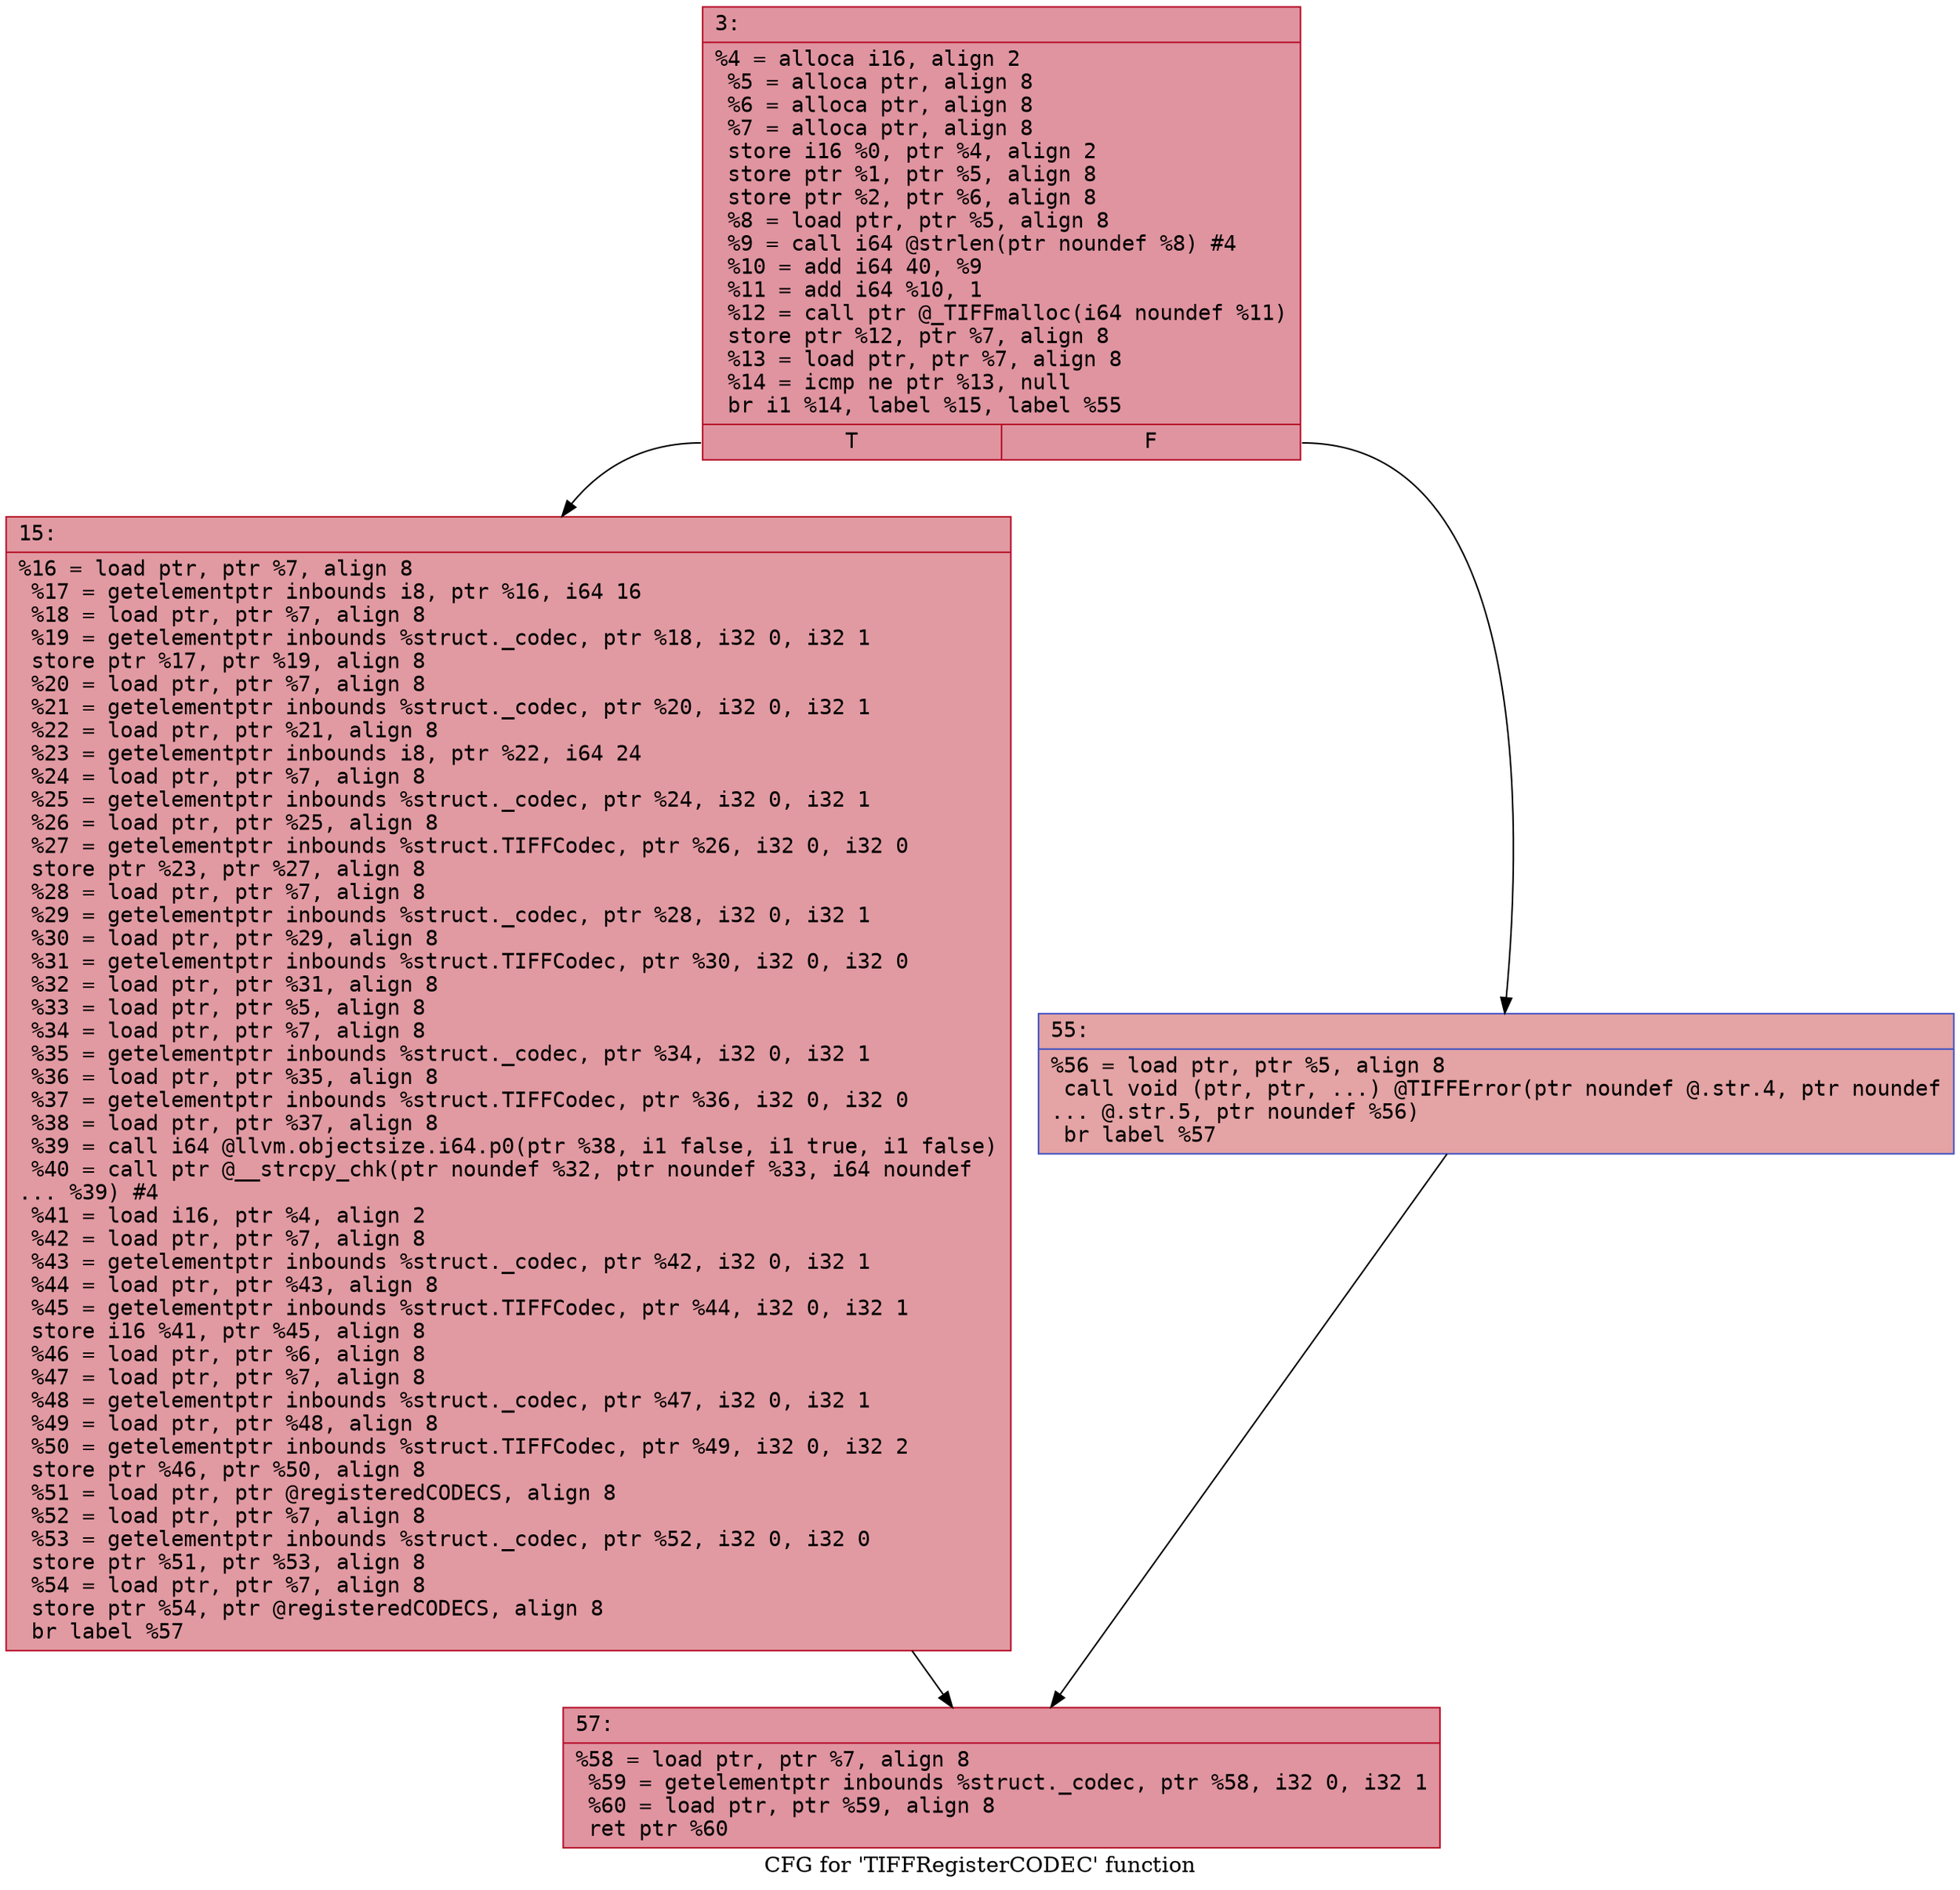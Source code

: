 digraph "CFG for 'TIFFRegisterCODEC' function" {
	label="CFG for 'TIFFRegisterCODEC' function";

	Node0x6000007daf80 [shape=record,color="#b70d28ff", style=filled, fillcolor="#b70d2870" fontname="Courier",label="{3:\l|  %4 = alloca i16, align 2\l  %5 = alloca ptr, align 8\l  %6 = alloca ptr, align 8\l  %7 = alloca ptr, align 8\l  store i16 %0, ptr %4, align 2\l  store ptr %1, ptr %5, align 8\l  store ptr %2, ptr %6, align 8\l  %8 = load ptr, ptr %5, align 8\l  %9 = call i64 @strlen(ptr noundef %8) #4\l  %10 = add i64 40, %9\l  %11 = add i64 %10, 1\l  %12 = call ptr @_TIFFmalloc(i64 noundef %11)\l  store ptr %12, ptr %7, align 8\l  %13 = load ptr, ptr %7, align 8\l  %14 = icmp ne ptr %13, null\l  br i1 %14, label %15, label %55\l|{<s0>T|<s1>F}}"];
	Node0x6000007daf80:s0 -> Node0x6000007dafd0[tooltip="3 -> 15\nProbability 62.50%" ];
	Node0x6000007daf80:s1 -> Node0x6000007db020[tooltip="3 -> 55\nProbability 37.50%" ];
	Node0x6000007dafd0 [shape=record,color="#b70d28ff", style=filled, fillcolor="#bb1b2c70" fontname="Courier",label="{15:\l|  %16 = load ptr, ptr %7, align 8\l  %17 = getelementptr inbounds i8, ptr %16, i64 16\l  %18 = load ptr, ptr %7, align 8\l  %19 = getelementptr inbounds %struct._codec, ptr %18, i32 0, i32 1\l  store ptr %17, ptr %19, align 8\l  %20 = load ptr, ptr %7, align 8\l  %21 = getelementptr inbounds %struct._codec, ptr %20, i32 0, i32 1\l  %22 = load ptr, ptr %21, align 8\l  %23 = getelementptr inbounds i8, ptr %22, i64 24\l  %24 = load ptr, ptr %7, align 8\l  %25 = getelementptr inbounds %struct._codec, ptr %24, i32 0, i32 1\l  %26 = load ptr, ptr %25, align 8\l  %27 = getelementptr inbounds %struct.TIFFCodec, ptr %26, i32 0, i32 0\l  store ptr %23, ptr %27, align 8\l  %28 = load ptr, ptr %7, align 8\l  %29 = getelementptr inbounds %struct._codec, ptr %28, i32 0, i32 1\l  %30 = load ptr, ptr %29, align 8\l  %31 = getelementptr inbounds %struct.TIFFCodec, ptr %30, i32 0, i32 0\l  %32 = load ptr, ptr %31, align 8\l  %33 = load ptr, ptr %5, align 8\l  %34 = load ptr, ptr %7, align 8\l  %35 = getelementptr inbounds %struct._codec, ptr %34, i32 0, i32 1\l  %36 = load ptr, ptr %35, align 8\l  %37 = getelementptr inbounds %struct.TIFFCodec, ptr %36, i32 0, i32 0\l  %38 = load ptr, ptr %37, align 8\l  %39 = call i64 @llvm.objectsize.i64.p0(ptr %38, i1 false, i1 true, i1 false)\l  %40 = call ptr @__strcpy_chk(ptr noundef %32, ptr noundef %33, i64 noundef\l... %39) #4\l  %41 = load i16, ptr %4, align 2\l  %42 = load ptr, ptr %7, align 8\l  %43 = getelementptr inbounds %struct._codec, ptr %42, i32 0, i32 1\l  %44 = load ptr, ptr %43, align 8\l  %45 = getelementptr inbounds %struct.TIFFCodec, ptr %44, i32 0, i32 1\l  store i16 %41, ptr %45, align 8\l  %46 = load ptr, ptr %6, align 8\l  %47 = load ptr, ptr %7, align 8\l  %48 = getelementptr inbounds %struct._codec, ptr %47, i32 0, i32 1\l  %49 = load ptr, ptr %48, align 8\l  %50 = getelementptr inbounds %struct.TIFFCodec, ptr %49, i32 0, i32 2\l  store ptr %46, ptr %50, align 8\l  %51 = load ptr, ptr @registeredCODECS, align 8\l  %52 = load ptr, ptr %7, align 8\l  %53 = getelementptr inbounds %struct._codec, ptr %52, i32 0, i32 0\l  store ptr %51, ptr %53, align 8\l  %54 = load ptr, ptr %7, align 8\l  store ptr %54, ptr @registeredCODECS, align 8\l  br label %57\l}"];
	Node0x6000007dafd0 -> Node0x6000007db070[tooltip="15 -> 57\nProbability 100.00%" ];
	Node0x6000007db020 [shape=record,color="#3d50c3ff", style=filled, fillcolor="#c32e3170" fontname="Courier",label="{55:\l|  %56 = load ptr, ptr %5, align 8\l  call void (ptr, ptr, ...) @TIFFError(ptr noundef @.str.4, ptr noundef\l... @.str.5, ptr noundef %56)\l  br label %57\l}"];
	Node0x6000007db020 -> Node0x6000007db070[tooltip="55 -> 57\nProbability 100.00%" ];
	Node0x6000007db070 [shape=record,color="#b70d28ff", style=filled, fillcolor="#b70d2870" fontname="Courier",label="{57:\l|  %58 = load ptr, ptr %7, align 8\l  %59 = getelementptr inbounds %struct._codec, ptr %58, i32 0, i32 1\l  %60 = load ptr, ptr %59, align 8\l  ret ptr %60\l}"];
}
